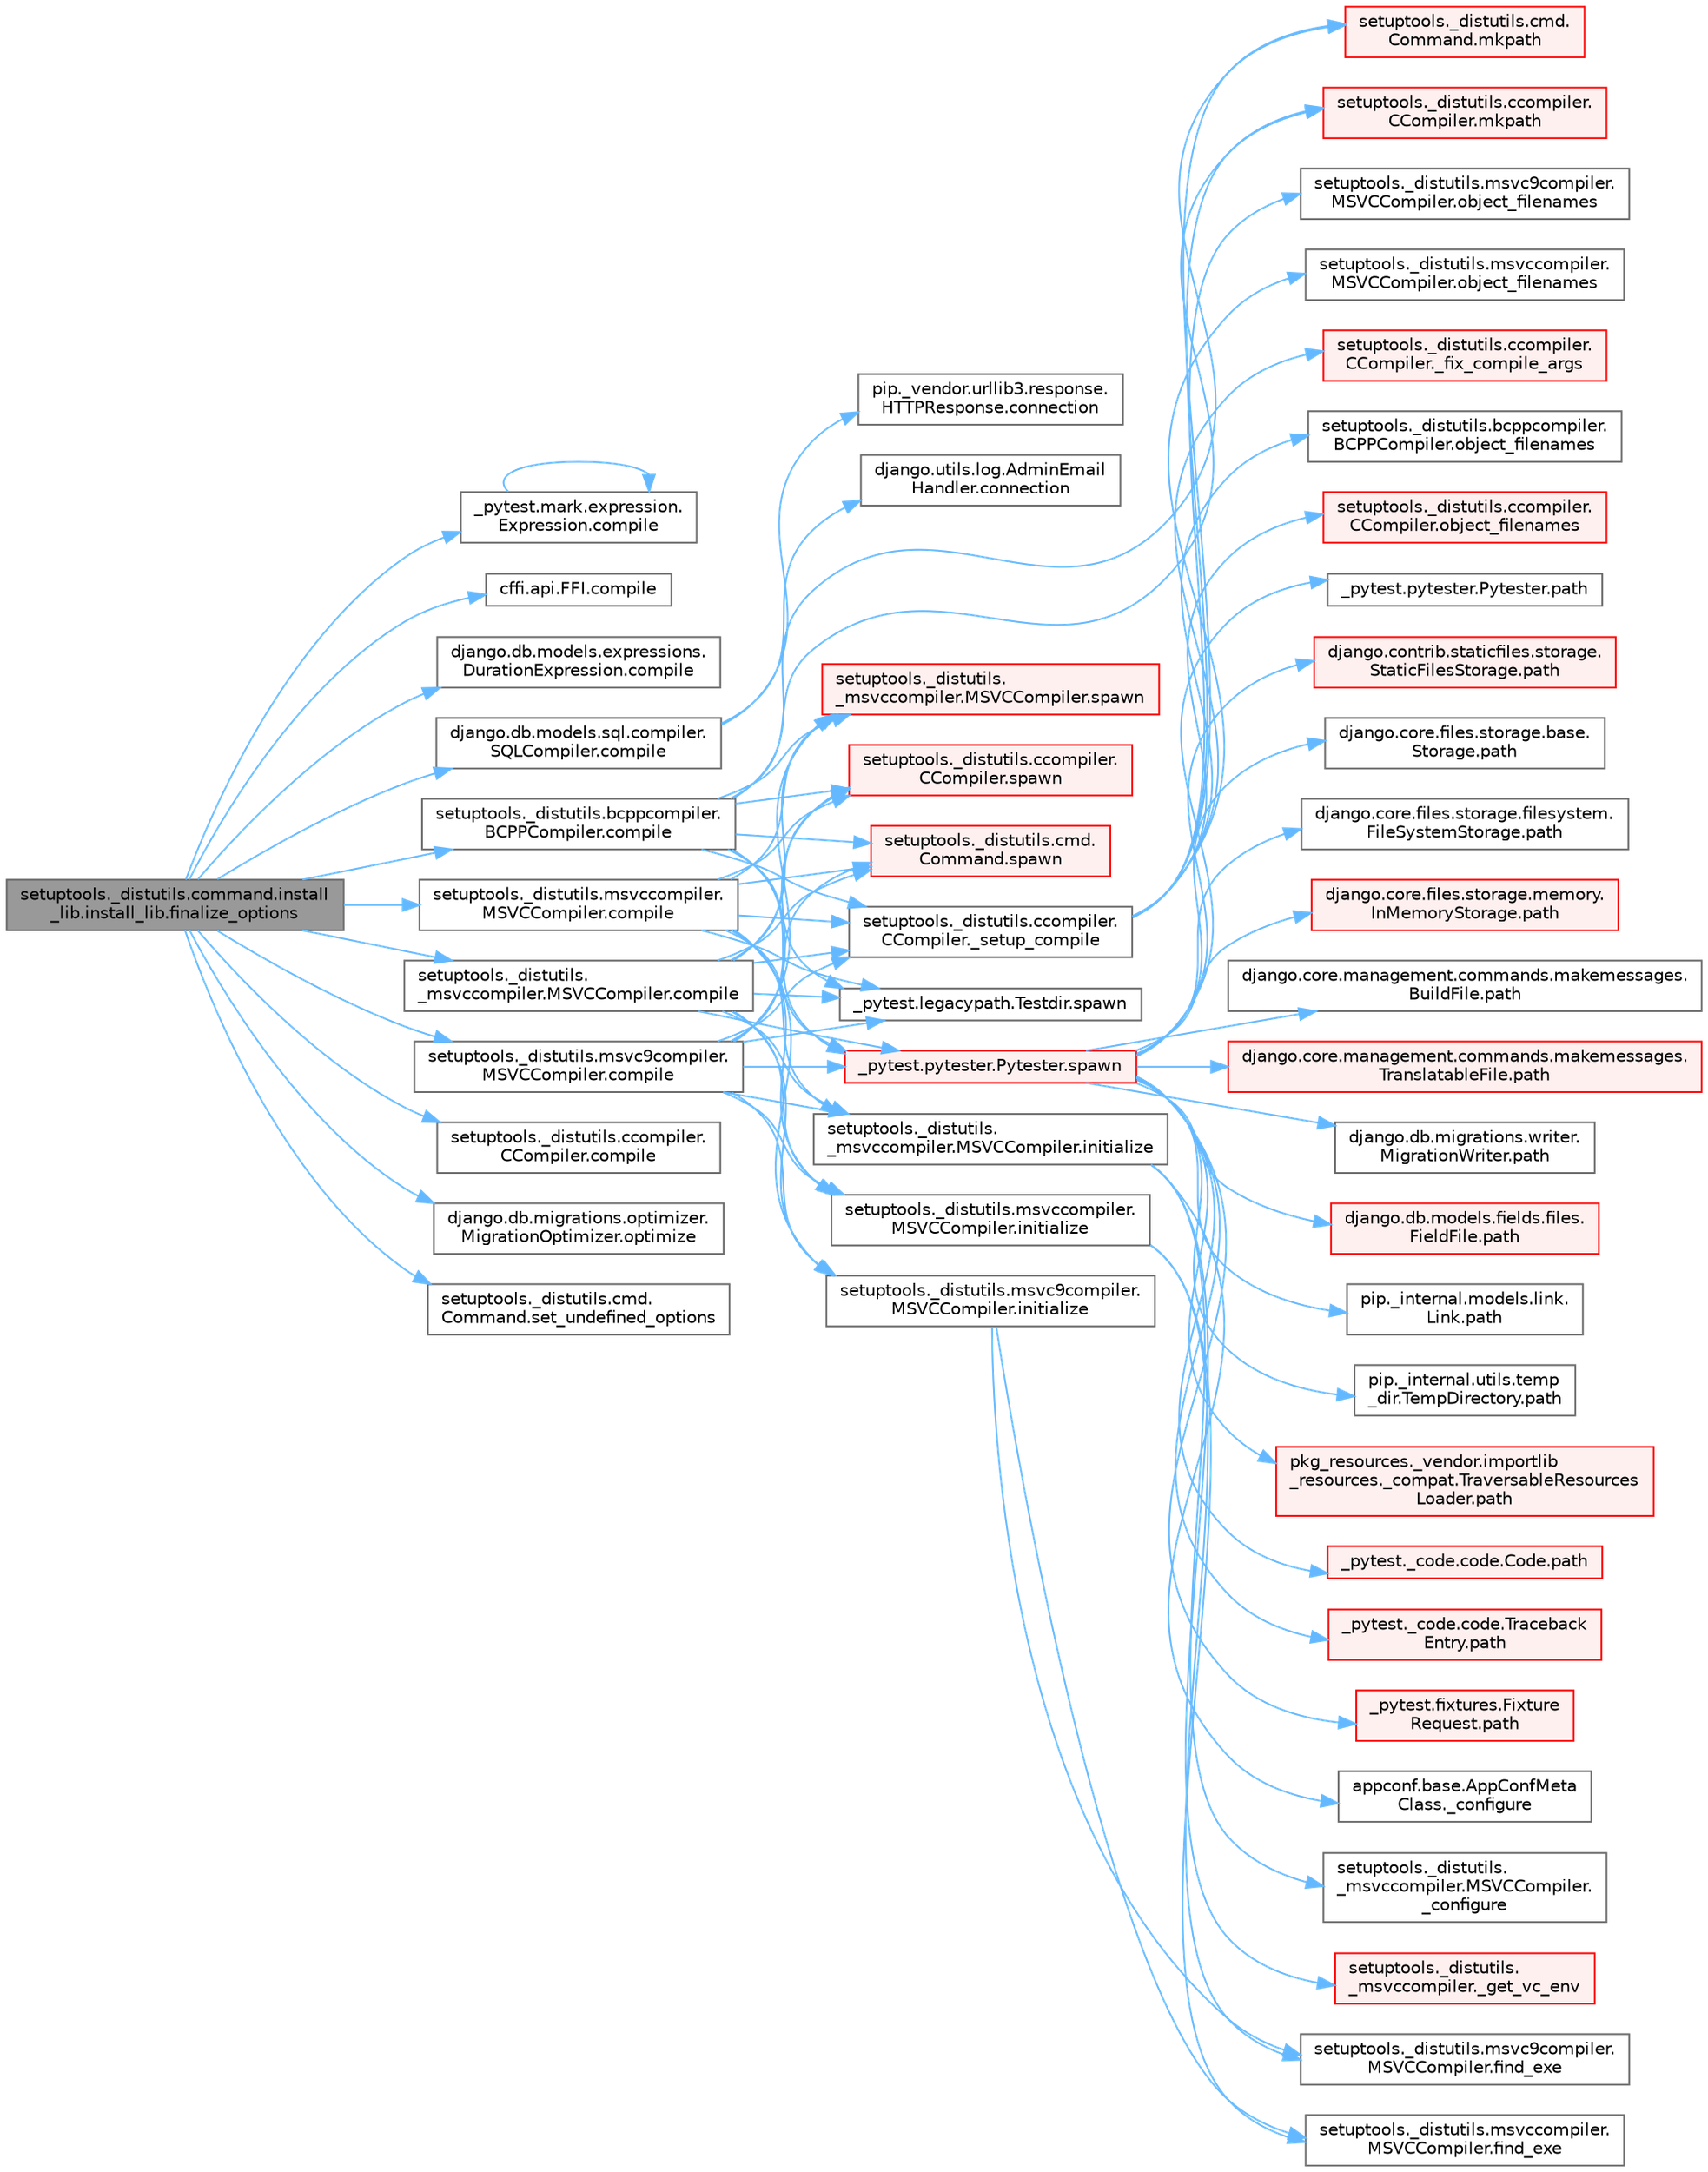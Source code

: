 digraph "setuptools._distutils.command.install_lib.install_lib.finalize_options"
{
 // LATEX_PDF_SIZE
  bgcolor="transparent";
  edge [fontname=Helvetica,fontsize=10,labelfontname=Helvetica,labelfontsize=10];
  node [fontname=Helvetica,fontsize=10,shape=box,height=0.2,width=0.4];
  rankdir="LR";
  Node1 [id="Node000001",label="setuptools._distutils.command.install\l_lib.install_lib.finalize_options",height=0.2,width=0.4,color="gray40", fillcolor="grey60", style="filled", fontcolor="black",tooltip=" "];
  Node1 -> Node2 [id="edge1_Node000001_Node000002",color="steelblue1",style="solid",tooltip=" "];
  Node2 [id="Node000002",label="_pytest.mark.expression.\lExpression.compile",height=0.2,width=0.4,color="grey40", fillcolor="white", style="filled",URL="$class__pytest_1_1mark_1_1expression_1_1_expression.html#a487c179805cbb1d7475c2ca8154c96fa",tooltip=" "];
  Node2 -> Node2 [id="edge2_Node000002_Node000002",color="steelblue1",style="solid",tooltip=" "];
  Node1 -> Node3 [id="edge3_Node000001_Node000003",color="steelblue1",style="solid",tooltip=" "];
  Node3 [id="Node000003",label="cffi.api.FFI.compile",height=0.2,width=0.4,color="grey40", fillcolor="white", style="filled",URL="$classcffi_1_1api_1_1_f_f_i.html#aa299db05eaf9e8845167d09760888799",tooltip=" "];
  Node1 -> Node4 [id="edge4_Node000001_Node000004",color="steelblue1",style="solid",tooltip=" "];
  Node4 [id="Node000004",label="django.db.models.expressions.\lDurationExpression.compile",height=0.2,width=0.4,color="grey40", fillcolor="white", style="filled",URL="$classdjango_1_1db_1_1models_1_1expressions_1_1_duration_expression.html#a47b1a07b0eadb9722fcd50f98312abc9",tooltip=" "];
  Node1 -> Node5 [id="edge5_Node000001_Node000005",color="steelblue1",style="solid",tooltip=" "];
  Node5 [id="Node000005",label="django.db.models.sql.compiler.\lSQLCompiler.compile",height=0.2,width=0.4,color="grey40", fillcolor="white", style="filled",URL="$classdjango_1_1db_1_1models_1_1sql_1_1compiler_1_1_s_q_l_compiler.html#aa04036f15ac7916f9be1c43e8ace807a",tooltip=" "];
  Node5 -> Node6 [id="edge6_Node000005_Node000006",color="steelblue1",style="solid",tooltip=" "];
  Node6 [id="Node000006",label="django.utils.log.AdminEmail\lHandler.connection",height=0.2,width=0.4,color="grey40", fillcolor="white", style="filled",URL="$classdjango_1_1utils_1_1log_1_1_admin_email_handler.html#a545b5f7ec55a857fe1ca7836814a0760",tooltip=" "];
  Node5 -> Node7 [id="edge7_Node000005_Node000007",color="steelblue1",style="solid",tooltip=" "];
  Node7 [id="Node000007",label="pip._vendor.urllib3.response.\lHTTPResponse.connection",height=0.2,width=0.4,color="grey40", fillcolor="white", style="filled",URL="$classpip_1_1__vendor_1_1urllib3_1_1response_1_1_h_t_t_p_response.html#a9002314624685de3bbf9b84bdc87fef8",tooltip=" "];
  Node1 -> Node8 [id="edge8_Node000001_Node000008",color="steelblue1",style="solid",tooltip=" "];
  Node8 [id="Node000008",label="setuptools._distutils.\l_msvccompiler.MSVCCompiler.compile",height=0.2,width=0.4,color="grey40", fillcolor="white", style="filled",URL="$classsetuptools_1_1__distutils_1_1__msvccompiler_1_1_m_s_v_c_compiler.html#a120b859ab4fa415afafa55d41da93d6d",tooltip=" "];
  Node8 -> Node9 [id="edge9_Node000008_Node000009",color="steelblue1",style="solid",tooltip=" "];
  Node9 [id="Node000009",label="setuptools._distutils.ccompiler.\lCCompiler._setup_compile",height=0.2,width=0.4,color="grey40", fillcolor="white", style="filled",URL="$classsetuptools_1_1__distutils_1_1ccompiler_1_1_c_compiler.html#ac4b66c43e3d07440afc7e38b4d1fdf2e",tooltip=" "];
  Node9 -> Node10 [id="edge10_Node000009_Node000010",color="steelblue1",style="solid",tooltip=" "];
  Node10 [id="Node000010",label="setuptools._distutils.ccompiler.\lCCompiler._fix_compile_args",height=0.2,width=0.4,color="red", fillcolor="#FFF0F0", style="filled",URL="$classsetuptools_1_1__distutils_1_1ccompiler_1_1_c_compiler.html#adf6e856960886280bc5b7b6ab98da11e",tooltip=" "];
  Node9 -> Node12 [id="edge11_Node000009_Node000012",color="steelblue1",style="solid",tooltip=" "];
  Node12 [id="Node000012",label="setuptools._distutils.ccompiler.\lCCompiler.mkpath",height=0.2,width=0.4,color="red", fillcolor="#FFF0F0", style="filled",URL="$classsetuptools_1_1__distutils_1_1ccompiler_1_1_c_compiler.html#a84a377626d580d0a9c7af626de535910",tooltip=" "];
  Node9 -> Node15 [id="edge12_Node000009_Node000015",color="steelblue1",style="solid",tooltip=" "];
  Node15 [id="Node000015",label="setuptools._distutils.cmd.\lCommand.mkpath",height=0.2,width=0.4,color="red", fillcolor="#FFF0F0", style="filled",URL="$classsetuptools_1_1__distutils_1_1cmd_1_1_command.html#ac5192d4d0c02e64755ea4a522d48c4ab",tooltip=" "];
  Node9 -> Node16 [id="edge13_Node000009_Node000016",color="steelblue1",style="solid",tooltip=" "];
  Node16 [id="Node000016",label="setuptools._distutils.bcppcompiler.\lBCPPCompiler.object_filenames",height=0.2,width=0.4,color="grey40", fillcolor="white", style="filled",URL="$classsetuptools_1_1__distutils_1_1bcppcompiler_1_1_b_c_p_p_compiler.html#ac747bc57c726c811b4fb1ccc28c61f01",tooltip=" "];
  Node9 -> Node17 [id="edge14_Node000009_Node000017",color="steelblue1",style="solid",tooltip=" "];
  Node17 [id="Node000017",label="setuptools._distutils.ccompiler.\lCCompiler.object_filenames",height=0.2,width=0.4,color="red", fillcolor="#FFF0F0", style="filled",URL="$classsetuptools_1_1__distutils_1_1ccompiler_1_1_c_compiler.html#ab827c9ddfe9c9f62a450b86dd8aaa1b1",tooltip=" "];
  Node9 -> Node24 [id="edge15_Node000009_Node000024",color="steelblue1",style="solid",tooltip=" "];
  Node24 [id="Node000024",label="setuptools._distutils.msvc9compiler.\lMSVCCompiler.object_filenames",height=0.2,width=0.4,color="grey40", fillcolor="white", style="filled",URL="$classsetuptools_1_1__distutils_1_1msvc9compiler_1_1_m_s_v_c_compiler.html#a39cc5c2c89a083409fd8493ccc8ec93f",tooltip=" "];
  Node9 -> Node25 [id="edge16_Node000009_Node000025",color="steelblue1",style="solid",tooltip=" "];
  Node25 [id="Node000025",label="setuptools._distutils.msvccompiler.\lMSVCCompiler.object_filenames",height=0.2,width=0.4,color="grey40", fillcolor="white", style="filled",URL="$classsetuptools_1_1__distutils_1_1msvccompiler_1_1_m_s_v_c_compiler.html#a0a24fd7f09e7c261d131d65e4f8462d4",tooltip=" "];
  Node8 -> Node26 [id="edge17_Node000008_Node000026",color="steelblue1",style="solid",tooltip=" "];
  Node26 [id="Node000026",label="setuptools._distutils.\l_msvccompiler.MSVCCompiler.initialize",height=0.2,width=0.4,color="grey40", fillcolor="white", style="filled",URL="$classsetuptools_1_1__distutils_1_1__msvccompiler_1_1_m_s_v_c_compiler.html#a43401b9cd5fe5aa3b85704cff01fda01",tooltip=" "];
  Node26 -> Node27 [id="edge18_Node000026_Node000027",color="steelblue1",style="solid",tooltip=" "];
  Node27 [id="Node000027",label="appconf.base.AppConfMeta\lClass._configure",height=0.2,width=0.4,color="grey40", fillcolor="white", style="filled",URL="$classappconf_1_1base_1_1_app_conf_meta_class.html#a0723fc70358e3656b91784ee70ed33ab",tooltip=" "];
  Node26 -> Node28 [id="edge19_Node000026_Node000028",color="steelblue1",style="solid",tooltip=" "];
  Node28 [id="Node000028",label="setuptools._distutils.\l_msvccompiler.MSVCCompiler.\l_configure",height=0.2,width=0.4,color="grey40", fillcolor="white", style="filled",URL="$classsetuptools_1_1__distutils_1_1__msvccompiler_1_1_m_s_v_c_compiler.html#a44536ae62c4c18d3aea088abb468ff8f",tooltip=" "];
  Node26 -> Node29 [id="edge20_Node000026_Node000029",color="steelblue1",style="solid",tooltip=" "];
  Node29 [id="Node000029",label="setuptools._distutils.\l_msvccompiler._get_vc_env",height=0.2,width=0.4,color="red", fillcolor="#FFF0F0", style="filled",URL="$namespacesetuptools_1_1__distutils_1_1__msvccompiler.html#a7c40fac0baa118e2727e52f1cfee79db",tooltip=" "];
  Node8 -> Node33 [id="edge21_Node000008_Node000033",color="steelblue1",style="solid",tooltip=" "];
  Node33 [id="Node000033",label="setuptools._distutils.msvc9compiler.\lMSVCCompiler.initialize",height=0.2,width=0.4,color="grey40", fillcolor="white", style="filled",URL="$classsetuptools_1_1__distutils_1_1msvc9compiler_1_1_m_s_v_c_compiler.html#a94f057de1dc9158080035d0acd89412f",tooltip=" "];
  Node33 -> Node34 [id="edge22_Node000033_Node000034",color="steelblue1",style="solid",tooltip=" "];
  Node34 [id="Node000034",label="setuptools._distutils.msvc9compiler.\lMSVCCompiler.find_exe",height=0.2,width=0.4,color="grey40", fillcolor="white", style="filled",URL="$classsetuptools_1_1__distutils_1_1msvc9compiler_1_1_m_s_v_c_compiler.html#a01cb58614ce12071446ff74416f4eb88",tooltip=" "];
  Node33 -> Node35 [id="edge23_Node000033_Node000035",color="steelblue1",style="solid",tooltip=" "];
  Node35 [id="Node000035",label="setuptools._distutils.msvccompiler.\lMSVCCompiler.find_exe",height=0.2,width=0.4,color="grey40", fillcolor="white", style="filled",URL="$classsetuptools_1_1__distutils_1_1msvccompiler_1_1_m_s_v_c_compiler.html#a46e0b147d29ed24668cacac00c928c62",tooltip=" "];
  Node8 -> Node36 [id="edge24_Node000008_Node000036",color="steelblue1",style="solid",tooltip=" "];
  Node36 [id="Node000036",label="setuptools._distutils.msvccompiler.\lMSVCCompiler.initialize",height=0.2,width=0.4,color="grey40", fillcolor="white", style="filled",URL="$classsetuptools_1_1__distutils_1_1msvccompiler_1_1_m_s_v_c_compiler.html#a622c75ec314a3e866578248e9bfcef28",tooltip=" "];
  Node36 -> Node34 [id="edge25_Node000036_Node000034",color="steelblue1",style="solid",tooltip=" "];
  Node36 -> Node35 [id="edge26_Node000036_Node000035",color="steelblue1",style="solid",tooltip=" "];
  Node8 -> Node37 [id="edge27_Node000008_Node000037",color="steelblue1",style="solid",tooltip=" "];
  Node37 [id="Node000037",label="_pytest.legacypath.Testdir.spawn",height=0.2,width=0.4,color="grey40", fillcolor="white", style="filled",URL="$class__pytest_1_1legacypath_1_1_testdir.html#a7b90d7cbf3ce3f79ac2880b56ffe3c9c",tooltip=" "];
  Node8 -> Node38 [id="edge28_Node000008_Node000038",color="steelblue1",style="solid",tooltip=" "];
  Node38 [id="Node000038",label="_pytest.pytester.Pytester.spawn",height=0.2,width=0.4,color="red", fillcolor="#FFF0F0", style="filled",URL="$class__pytest_1_1pytester_1_1_pytester.html#abebb7155ff193e7514ef38b8569e6b58",tooltip=" "];
  Node38 -> Node39 [id="edge29_Node000038_Node000039",color="steelblue1",style="solid",tooltip=" "];
  Node39 [id="Node000039",label="_pytest._code.code.Code.path",height=0.2,width=0.4,color="red", fillcolor="#FFF0F0", style="filled",URL="$class__pytest_1_1__code_1_1code_1_1_code.html#a1dae55e90750fe77c7517f806a14d864",tooltip=" "];
  Node38 -> Node50 [id="edge30_Node000038_Node000050",color="steelblue1",style="solid",tooltip=" "];
  Node50 [id="Node000050",label="_pytest._code.code.Traceback\lEntry.path",height=0.2,width=0.4,color="red", fillcolor="#FFF0F0", style="filled",URL="$class__pytest_1_1__code_1_1code_1_1_traceback_entry.html#a5a88b9ae4623733566450a9e7d8387c0",tooltip=" "];
  Node38 -> Node52 [id="edge31_Node000038_Node000052",color="steelblue1",style="solid",tooltip=" "];
  Node52 [id="Node000052",label="_pytest.fixtures.Fixture\lRequest.path",height=0.2,width=0.4,color="red", fillcolor="#FFF0F0", style="filled",URL="$class__pytest_1_1fixtures_1_1_fixture_request.html#a6f6db59812d121b54cd67d5e434e1451",tooltip=" "];
  Node38 -> Node58 [id="edge32_Node000038_Node000058",color="steelblue1",style="solid",tooltip=" "];
  Node58 [id="Node000058",label="_pytest.pytester.Pytester.path",height=0.2,width=0.4,color="grey40", fillcolor="white", style="filled",URL="$class__pytest_1_1pytester_1_1_pytester.html#a403c804f74a87f5e5705774fa896cc1f",tooltip=" "];
  Node38 -> Node59 [id="edge33_Node000038_Node000059",color="steelblue1",style="solid",tooltip=" "];
  Node59 [id="Node000059",label="django.contrib.staticfiles.storage.\lStaticFilesStorage.path",height=0.2,width=0.4,color="red", fillcolor="#FFF0F0", style="filled",URL="$classdjango_1_1contrib_1_1staticfiles_1_1storage_1_1_static_files_storage.html#a4e96cc92fbde7423d1b74f3a50fc0bf6",tooltip=" "];
  Node38 -> Node505 [id="edge34_Node000038_Node000505",color="steelblue1",style="solid",tooltip=" "];
  Node505 [id="Node000505",label="django.core.files.storage.base.\lStorage.path",height=0.2,width=0.4,color="grey40", fillcolor="white", style="filled",URL="$classdjango_1_1core_1_1files_1_1storage_1_1base_1_1_storage.html#a9be8d49a55131dbbab2c5fd57f7e772c",tooltip=" "];
  Node38 -> Node506 [id="edge35_Node000038_Node000506",color="steelblue1",style="solid",tooltip=" "];
  Node506 [id="Node000506",label="django.core.files.storage.filesystem.\lFileSystemStorage.path",height=0.2,width=0.4,color="grey40", fillcolor="white", style="filled",URL="$classdjango_1_1core_1_1files_1_1storage_1_1filesystem_1_1_file_system_storage.html#abf8a7e88eedec3e1b2ea965cc0858d17",tooltip=" "];
  Node38 -> Node507 [id="edge36_Node000038_Node000507",color="steelblue1",style="solid",tooltip=" "];
  Node507 [id="Node000507",label="django.core.files.storage.memory.\lInMemoryStorage.path",height=0.2,width=0.4,color="red", fillcolor="#FFF0F0", style="filled",URL="$classdjango_1_1core_1_1files_1_1storage_1_1memory_1_1_in_memory_storage.html#a466c8e28fd11839318d2e4454b8ef89f",tooltip=" "];
  Node38 -> Node511 [id="edge37_Node000038_Node000511",color="steelblue1",style="solid",tooltip=" "];
  Node511 [id="Node000511",label="django.core.management.commands.makemessages.\lBuildFile.path",height=0.2,width=0.4,color="grey40", fillcolor="white", style="filled",URL="$classdjango_1_1core_1_1management_1_1commands_1_1makemessages_1_1_build_file.html#ac06388718e902543bc00a7c6565105fc",tooltip=" "];
  Node38 -> Node512 [id="edge38_Node000038_Node000512",color="steelblue1",style="solid",tooltip=" "];
  Node512 [id="Node000512",label="django.core.management.commands.makemessages.\lTranslatableFile.path",height=0.2,width=0.4,color="red", fillcolor="#FFF0F0", style="filled",URL="$classdjango_1_1core_1_1management_1_1commands_1_1makemessages_1_1_translatable_file.html#ad851d5e6b8a65f5915ccfd4a30fb8026",tooltip=" "];
  Node38 -> Node513 [id="edge39_Node000038_Node000513",color="steelblue1",style="solid",tooltip=" "];
  Node513 [id="Node000513",label="django.db.migrations.writer.\lMigrationWriter.path",height=0.2,width=0.4,color="grey40", fillcolor="white", style="filled",URL="$classdjango_1_1db_1_1migrations_1_1writer_1_1_migration_writer.html#a45469d67e8f80996c982470d36136184",tooltip=" "];
  Node38 -> Node514 [id="edge40_Node000038_Node000514",color="steelblue1",style="solid",tooltip=" "];
  Node514 [id="Node000514",label="django.db.models.fields.files.\lFieldFile.path",height=0.2,width=0.4,color="red", fillcolor="#FFF0F0", style="filled",URL="$classdjango_1_1db_1_1models_1_1fields_1_1files_1_1_field_file.html#ae91c4ed0643fb9bd8959d0db8eb44f80",tooltip=" "];
  Node38 -> Node608 [id="edge41_Node000038_Node000608",color="steelblue1",style="solid",tooltip=" "];
  Node608 [id="Node000608",label="pip._internal.models.link.\lLink.path",height=0.2,width=0.4,color="grey40", fillcolor="white", style="filled",URL="$classpip_1_1__internal_1_1models_1_1link_1_1_link.html#a30f454216dcb615e3ed986238490f180",tooltip=" "];
  Node38 -> Node609 [id="edge42_Node000038_Node000609",color="steelblue1",style="solid",tooltip=" "];
  Node609 [id="Node000609",label="pip._internal.utils.temp\l_dir.TempDirectory.path",height=0.2,width=0.4,color="grey40", fillcolor="white", style="filled",URL="$classpip_1_1__internal_1_1utils_1_1temp__dir_1_1_temp_directory.html#afe6b2d95c070c6570957de5696ff3a6e",tooltip=" "];
  Node38 -> Node610 [id="edge43_Node000038_Node000610",color="steelblue1",style="solid",tooltip=" "];
  Node610 [id="Node000610",label="pkg_resources._vendor.importlib\l_resources._compat.TraversableResources\lLoader.path",height=0.2,width=0.4,color="red", fillcolor="#FFF0F0", style="filled",URL="$classpkg__resources_1_1__vendor_1_1importlib__resources_1_1__compat_1_1_traversable_resources_loader.html#acfc17872a53cbe02f6c34eda2bb162f2",tooltip=" "];
  Node8 -> Node2657 [id="edge44_Node000008_Node002657",color="steelblue1",style="solid",tooltip=" "];
  Node2657 [id="Node002657",label="setuptools._distutils.\l_msvccompiler.MSVCCompiler.spawn",height=0.2,width=0.4,color="red", fillcolor="#FFF0F0", style="filled",URL="$classsetuptools_1_1__distutils_1_1__msvccompiler_1_1_m_s_v_c_compiler.html#a9aa3de4c16c1786efcbc72a361aadb66",tooltip=" "];
  Node8 -> Node2659 [id="edge45_Node000008_Node002659",color="steelblue1",style="solid",tooltip=" "];
  Node2659 [id="Node002659",label="setuptools._distutils.ccompiler.\lCCompiler.spawn",height=0.2,width=0.4,color="red", fillcolor="#FFF0F0", style="filled",URL="$classsetuptools_1_1__distutils_1_1ccompiler_1_1_c_compiler.html#af513247d5bdabdc090f42e431d7da74f",tooltip=" "];
  Node8 -> Node2660 [id="edge46_Node000008_Node002660",color="steelblue1",style="solid",tooltip=" "];
  Node2660 [id="Node002660",label="setuptools._distutils.cmd.\lCommand.spawn",height=0.2,width=0.4,color="red", fillcolor="#FFF0F0", style="filled",URL="$classsetuptools_1_1__distutils_1_1cmd_1_1_command.html#a9d990023ef8ad29009426c7facf05efb",tooltip=" "];
  Node1 -> Node4543 [id="edge47_Node000001_Node004543",color="steelblue1",style="solid",tooltip=" "];
  Node4543 [id="Node004543",label="setuptools._distutils.bcppcompiler.\lBCPPCompiler.compile",height=0.2,width=0.4,color="grey40", fillcolor="white", style="filled",URL="$classsetuptools_1_1__distutils_1_1bcppcompiler_1_1_b_c_p_p_compiler.html#add8958f9b0f0d3a834bd12e6c33ed4a4",tooltip=" "];
  Node4543 -> Node9 [id="edge48_Node004543_Node000009",color="steelblue1",style="solid",tooltip=" "];
  Node4543 -> Node12 [id="edge49_Node004543_Node000012",color="steelblue1",style="solid",tooltip=" "];
  Node4543 -> Node15 [id="edge50_Node004543_Node000015",color="steelblue1",style="solid",tooltip=" "];
  Node4543 -> Node37 [id="edge51_Node004543_Node000037",color="steelblue1",style="solid",tooltip=" "];
  Node4543 -> Node38 [id="edge52_Node004543_Node000038",color="steelblue1",style="solid",tooltip=" "];
  Node4543 -> Node2657 [id="edge53_Node004543_Node002657",color="steelblue1",style="solid",tooltip=" "];
  Node4543 -> Node2659 [id="edge54_Node004543_Node002659",color="steelblue1",style="solid",tooltip=" "];
  Node4543 -> Node2660 [id="edge55_Node004543_Node002660",color="steelblue1",style="solid",tooltip=" "];
  Node1 -> Node4544 [id="edge56_Node000001_Node004544",color="steelblue1",style="solid",tooltip=" "];
  Node4544 [id="Node004544",label="setuptools._distutils.ccompiler.\lCCompiler.compile",height=0.2,width=0.4,color="grey40", fillcolor="white", style="filled",URL="$classsetuptools_1_1__distutils_1_1ccompiler_1_1_c_compiler.html#af627563c92fd0bea9506ee19020bdd44",tooltip=" "];
  Node1 -> Node4545 [id="edge57_Node000001_Node004545",color="steelblue1",style="solid",tooltip=" "];
  Node4545 [id="Node004545",label="setuptools._distutils.msvc9compiler.\lMSVCCompiler.compile",height=0.2,width=0.4,color="grey40", fillcolor="white", style="filled",URL="$classsetuptools_1_1__distutils_1_1msvc9compiler_1_1_m_s_v_c_compiler.html#acef92f6a3e5ca1da81edac6c4eb13394",tooltip=" "];
  Node4545 -> Node9 [id="edge58_Node004545_Node000009",color="steelblue1",style="solid",tooltip=" "];
  Node4545 -> Node26 [id="edge59_Node004545_Node000026",color="steelblue1",style="solid",tooltip=" "];
  Node4545 -> Node33 [id="edge60_Node004545_Node000033",color="steelblue1",style="solid",tooltip=" "];
  Node4545 -> Node36 [id="edge61_Node004545_Node000036",color="steelblue1",style="solid",tooltip=" "];
  Node4545 -> Node37 [id="edge62_Node004545_Node000037",color="steelblue1",style="solid",tooltip=" "];
  Node4545 -> Node38 [id="edge63_Node004545_Node000038",color="steelblue1",style="solid",tooltip=" "];
  Node4545 -> Node2657 [id="edge64_Node004545_Node002657",color="steelblue1",style="solid",tooltip=" "];
  Node4545 -> Node2659 [id="edge65_Node004545_Node002659",color="steelblue1",style="solid",tooltip=" "];
  Node4545 -> Node2660 [id="edge66_Node004545_Node002660",color="steelblue1",style="solid",tooltip=" "];
  Node1 -> Node4546 [id="edge67_Node000001_Node004546",color="steelblue1",style="solid",tooltip=" "];
  Node4546 [id="Node004546",label="setuptools._distutils.msvccompiler.\lMSVCCompiler.compile",height=0.2,width=0.4,color="grey40", fillcolor="white", style="filled",URL="$classsetuptools_1_1__distutils_1_1msvccompiler_1_1_m_s_v_c_compiler.html#a0b94993c995adcbeba0bd04caff0905a",tooltip=" "];
  Node4546 -> Node9 [id="edge68_Node004546_Node000009",color="steelblue1",style="solid",tooltip=" "];
  Node4546 -> Node26 [id="edge69_Node004546_Node000026",color="steelblue1",style="solid",tooltip=" "];
  Node4546 -> Node33 [id="edge70_Node004546_Node000033",color="steelblue1",style="solid",tooltip=" "];
  Node4546 -> Node36 [id="edge71_Node004546_Node000036",color="steelblue1",style="solid",tooltip=" "];
  Node4546 -> Node37 [id="edge72_Node004546_Node000037",color="steelblue1",style="solid",tooltip=" "];
  Node4546 -> Node38 [id="edge73_Node004546_Node000038",color="steelblue1",style="solid",tooltip=" "];
  Node4546 -> Node2657 [id="edge74_Node004546_Node002657",color="steelblue1",style="solid",tooltip=" "];
  Node4546 -> Node2659 [id="edge75_Node004546_Node002659",color="steelblue1",style="solid",tooltip=" "];
  Node4546 -> Node2660 [id="edge76_Node004546_Node002660",color="steelblue1",style="solid",tooltip=" "];
  Node1 -> Node4547 [id="edge77_Node000001_Node004547",color="steelblue1",style="solid",tooltip=" "];
  Node4547 [id="Node004547",label="django.db.migrations.optimizer.\lMigrationOptimizer.optimize",height=0.2,width=0.4,color="grey40", fillcolor="white", style="filled",URL="$classdjango_1_1db_1_1migrations_1_1optimizer_1_1_migration_optimizer.html#a3930754d1717833eb5d63f786f22da28",tooltip=" "];
  Node1 -> Node4548 [id="edge78_Node000001_Node004548",color="steelblue1",style="solid",tooltip=" "];
  Node4548 [id="Node004548",label="setuptools._distutils.cmd.\lCommand.set_undefined_options",height=0.2,width=0.4,color="grey40", fillcolor="white", style="filled",URL="$classsetuptools_1_1__distutils_1_1cmd_1_1_command.html#afd578d502e392d307d47d9dbc1dca152",tooltip=" "];
}
